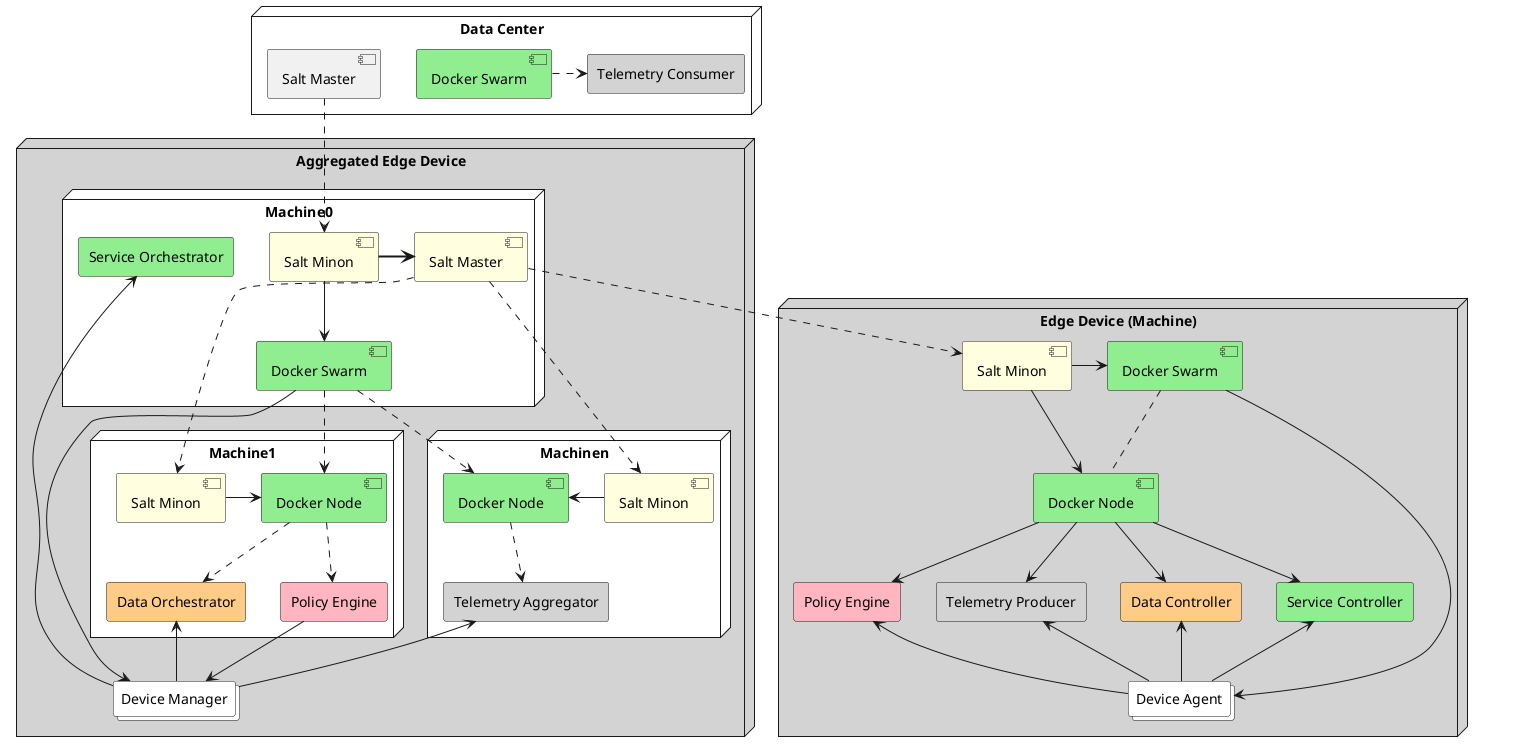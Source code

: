 @startuml

node "Edge Device (Machine)" #lightgray {
    component "Salt Minon" as sminon #lightyellow
    component "Docker Swarm" as dockersed #lightgreen
    collections "Device Agent" as dagent #white
    component "Docker Node" as dockernodeed #lightgreen
    agent "Data Controller" as datac #ffcc88
    agent "Service Controller" as servicec #lightgreen
    agent "Policy Engine" as pe #lightpink
    agent "Telemetry Producer" as tp #lightgray
}
dockernodeed --> datac
dockernodeed --> servicec
dockernodeed --> pe
dockernodeed --> tp
sminon -> dockersed
sminon -> dockernodeed
dockersed .. dockernodeed
dockersed -> dagent
datac <-- dagent
servicec <-- dagent
pe <-- dagent
tp <-- dagent

node "Aggregated Edge Device" #lightgray {
    node "Machine0" #white {
        component "Salt Master" as smaster2 #lightyellow
        component "Salt Minon" as sminon2 #lightyellow
        component "Docker Swarm" as dockersaed #lightgreen
        agent "Service Orchestrator" as soad #lightgreen
    }
    node "Machine1" #white {
        component "Salt Minon" as sminon21 #lightyellow
        component "Docker Node" as dockernode21 #lightgreen
        agent "Policy Engine" as pead #lightpink
        agent "Data Orchestrator" as doad #ffcc88
    }
    dockernode21 ..> pead
    dockernode21 ..> doad
    node "Machinen" #white {
        component "Salt Minon" as sminon22 #lightyellow
        component "Docker Node" as dockernode22 #lightgreen
        agent "Telemetry Aggregator" as tpad #lightgray
    }
    dockernode22 ..> tpad
    collections "Device Manager" as dm #white
    dockersaed --> dm
    pead --> dm
    doad <- dm
    soad <- dm
    tpad <- dm
    smaster2 ..> sminon21
    smaster2 ..> sminon22
    dockersaed ..> dockernode21
    dockersaed ..> dockernode22
    sminon21 -> dockernode21
    sminon22 -> dockernode22
    sminon2 --> dockersaed
}

node "Data Center" {
    component "Salt Master" as smaster
    component "Docker Swarm" as dockersdc #lightgreen
    agent "Telemetry Consumer" as tc #lightgray
}
dockersdc .> tc
smaster ..> sminon2
smaster2 <= sminon2
smaster2 ..> sminon

@enduml
